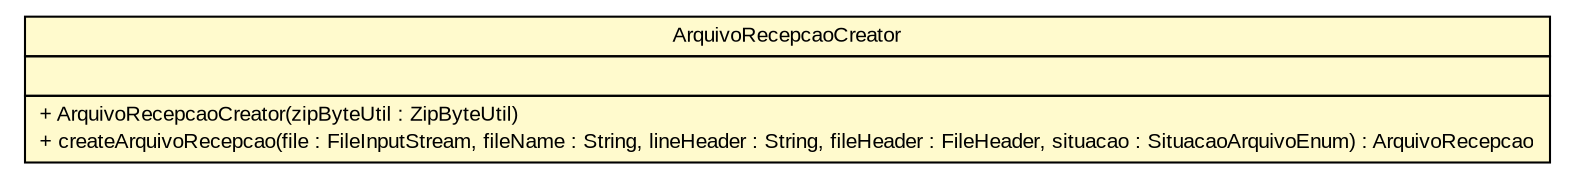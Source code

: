 #!/usr/local/bin/dot
#
# Class diagram 
# Generated by UMLGraph version R5_6 (http://www.umlgraph.org/)
#

digraph G {
	edge [fontname="arial",fontsize=10,labelfontname="arial",labelfontsize=10];
	node [fontname="arial",fontsize=10,shape=plaintext];
	nodesep=0.25;
	ranksep=0.5;
	// br.gov.to.sefaz.arr.processamento.creator.ArquivoRecepcaoCreator
	c23582 [label=<<table title="br.gov.to.sefaz.arr.processamento.creator.ArquivoRecepcaoCreator" border="0" cellborder="1" cellspacing="0" cellpadding="2" port="p" bgcolor="lemonChiffon" href="./ArquivoRecepcaoCreator.html">
		<tr><td><table border="0" cellspacing="0" cellpadding="1">
<tr><td align="center" balign="center"> ArquivoRecepcaoCreator </td></tr>
		</table></td></tr>
		<tr><td><table border="0" cellspacing="0" cellpadding="1">
<tr><td align="left" balign="left">  </td></tr>
		</table></td></tr>
		<tr><td><table border="0" cellspacing="0" cellpadding="1">
<tr><td align="left" balign="left"> + ArquivoRecepcaoCreator(zipByteUtil : ZipByteUtil) </td></tr>
<tr><td align="left" balign="left"> + createArquivoRecepcao(file : FileInputStream, fileName : String, lineHeader : String, fileHeader : FileHeader, situacao : SituacaoArquivoEnum) : ArquivoRecepcao </td></tr>
		</table></td></tr>
		</table>>, URL="./ArquivoRecepcaoCreator.html", fontname="arial", fontcolor="black", fontsize=10.0];
}

